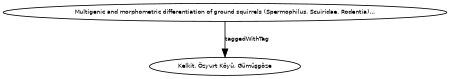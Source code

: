 digraph G {
size="3,3";
node [fontsize=7, fontname="Helvetica"];
edge [fontsize=7, fontname="Helvetica"];
node0 [label="Kelkit, Özyurt Köyü, Gümüşgöze", width=0.27433100247,height=0.27433100247];
node1 [label="Multigenic and morphometric differentiation of ground squirrels (Spermophilus, Scuiridae, Rodentia)...", width=0.27433100247,height=0.27433100247];
node1 -> node0 [label="taggedWithTag"];
}

